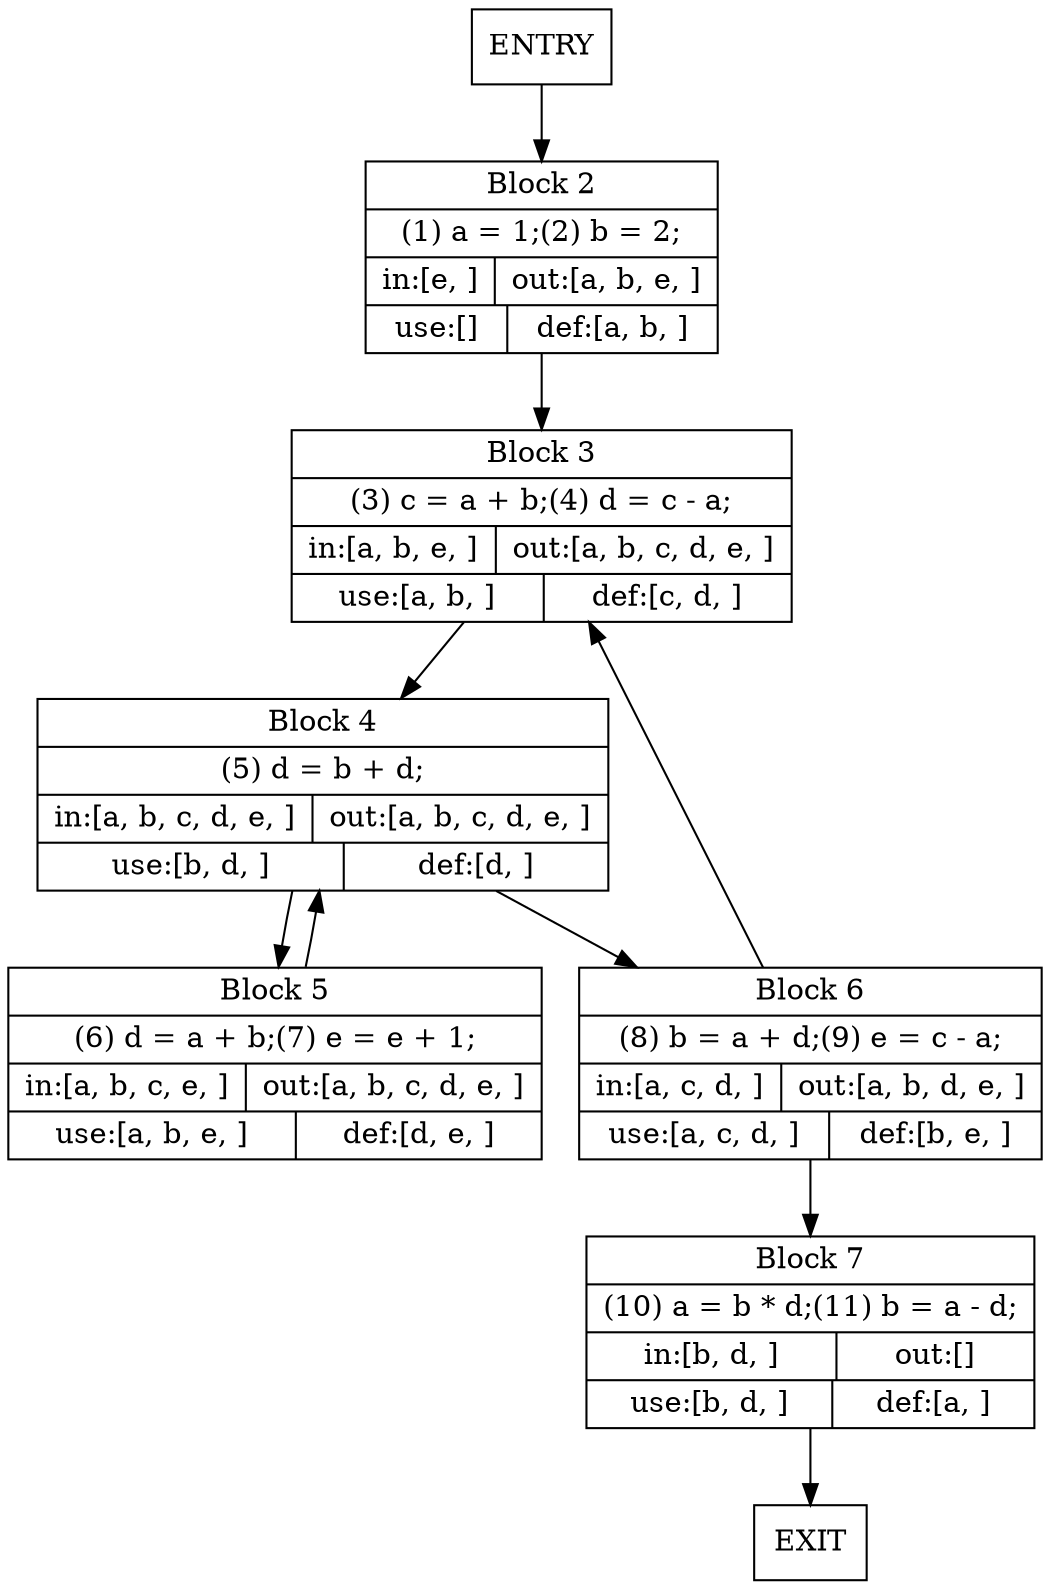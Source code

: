 digraph {
node [shape=record];
0 [label="ENTRY"];
1 [label="EXIT"];
2 [label=<{Block 2|(1) a = 1;(2) b = 2;|{in:[e, ]|out:[a, b, e, ]}|{use:[]|def:[a, b, ]}}>];
3 [label=<{Block 3|(3) c = a + b;(4) d = c - a;|{in:[a, b, e, ]|out:[a, b, c, d, e, ]}|{use:[a, b, ]|def:[c, d, ]}}>];
4 [label=<{Block 4|(5) d = b + d;|{in:[a, b, c, d, e, ]|out:[a, b, c, d, e, ]}|{use:[b, d, ]|def:[d, ]}}>];
5 [label=<{Block 5|(6) d = a + b;(7) e = e + 1;|{in:[a, b, c, e, ]|out:[a, b, c, d, e, ]}|{use:[a, b, e, ]|def:[d, e, ]}}>];
6 [label=<{Block 6|(8) b = a + d;(9) e = c - a;|{in:[a, c, d, ]|out:[a, b, d, e, ]}|{use:[a, c, d, ]|def:[b, e, ]}}>];
7 [label=<{Block 7|(10) a = b * d;(11) b = a - d;|{in:[b, d, ]|out:[]}|{use:[b, d, ]|def:[a, ]}}>];
0 -> 2;
2 -> 3;
3 -> 4;
4 -> 5;
4 -> 6;
5 -> 4;
6 -> 3;
6 -> 7;
7 -> 1;
}
